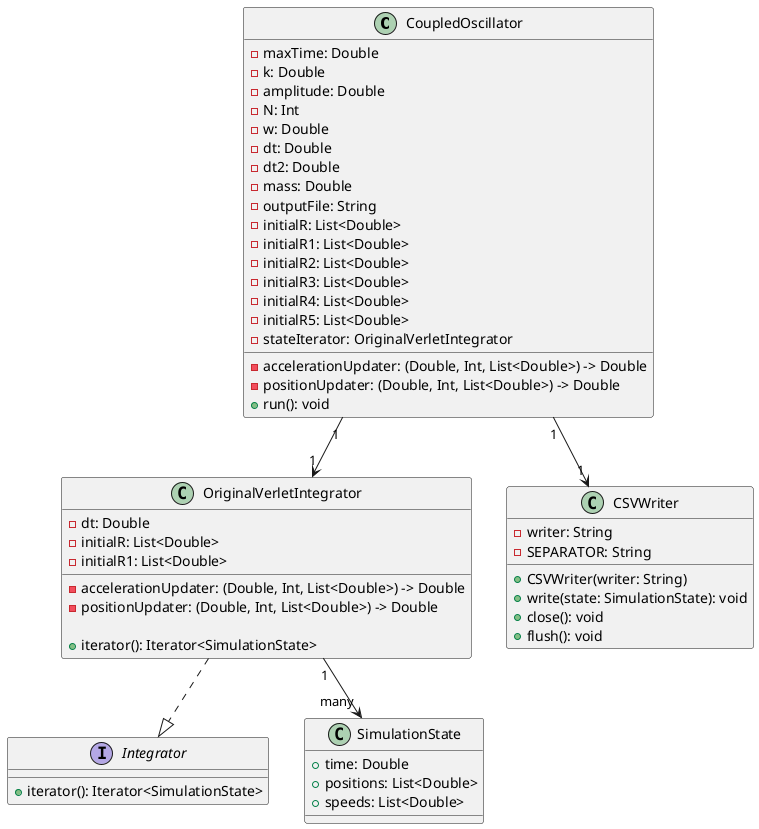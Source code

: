 @startuml
!define DoubleArray List<Double>
!define Job List<String>
!define File String
!define Writer String
!define Unit void

class CoupledOscillator {
    - maxTime: Double
    - k: Double
    - amplitude: Double
    - N: Int
    - w: Double
    - dt: Double
    - dt2: Double
    - mass: Double
    - outputFile: File
    - accelerationUpdater: (Double, Int, DoubleArray) -> Double
    - positionUpdater: (Double, Int, DoubleArray) -> Double
    - initialR: DoubleArray
    - initialR1: DoubleArray
    - initialR2: DoubleArray
    - initialR3: DoubleArray
    - initialR4: DoubleArray
    - initialR5: DoubleArray
    - stateIterator: OriginalVerletIntegrator

    + run(): Unit
}

class OriginalVerletIntegrator {
    - dt: Double
    - initialR: DoubleArray
    - initialR1: DoubleArray
    - accelerationUpdater: (Double, Int, DoubleArray) -> Double
    - positionUpdater: (Double, Int, DoubleArray) -> Double

    + iterator(): Iterator<SimulationState>
}

interface Integrator {
    + iterator(): Iterator<SimulationState>
}

class SimulationState {
    + time: Double
    + positions: DoubleArray
    + speeds: DoubleArray
}

class CSVWriter {
    - writer: Writer
    - SEPARATOR: String

    + CSVWriter(writer: Writer)
    + write(state: SimulationState): Unit
    + close(): Unit
    + flush(): Unit
}

CoupledOscillator "1" --> "1" OriginalVerletIntegrator
OriginalVerletIntegrator ..|> Integrator
OriginalVerletIntegrator "1" --> "many" SimulationState
CoupledOscillator "1" --> "1" CSVWriter
@enduml